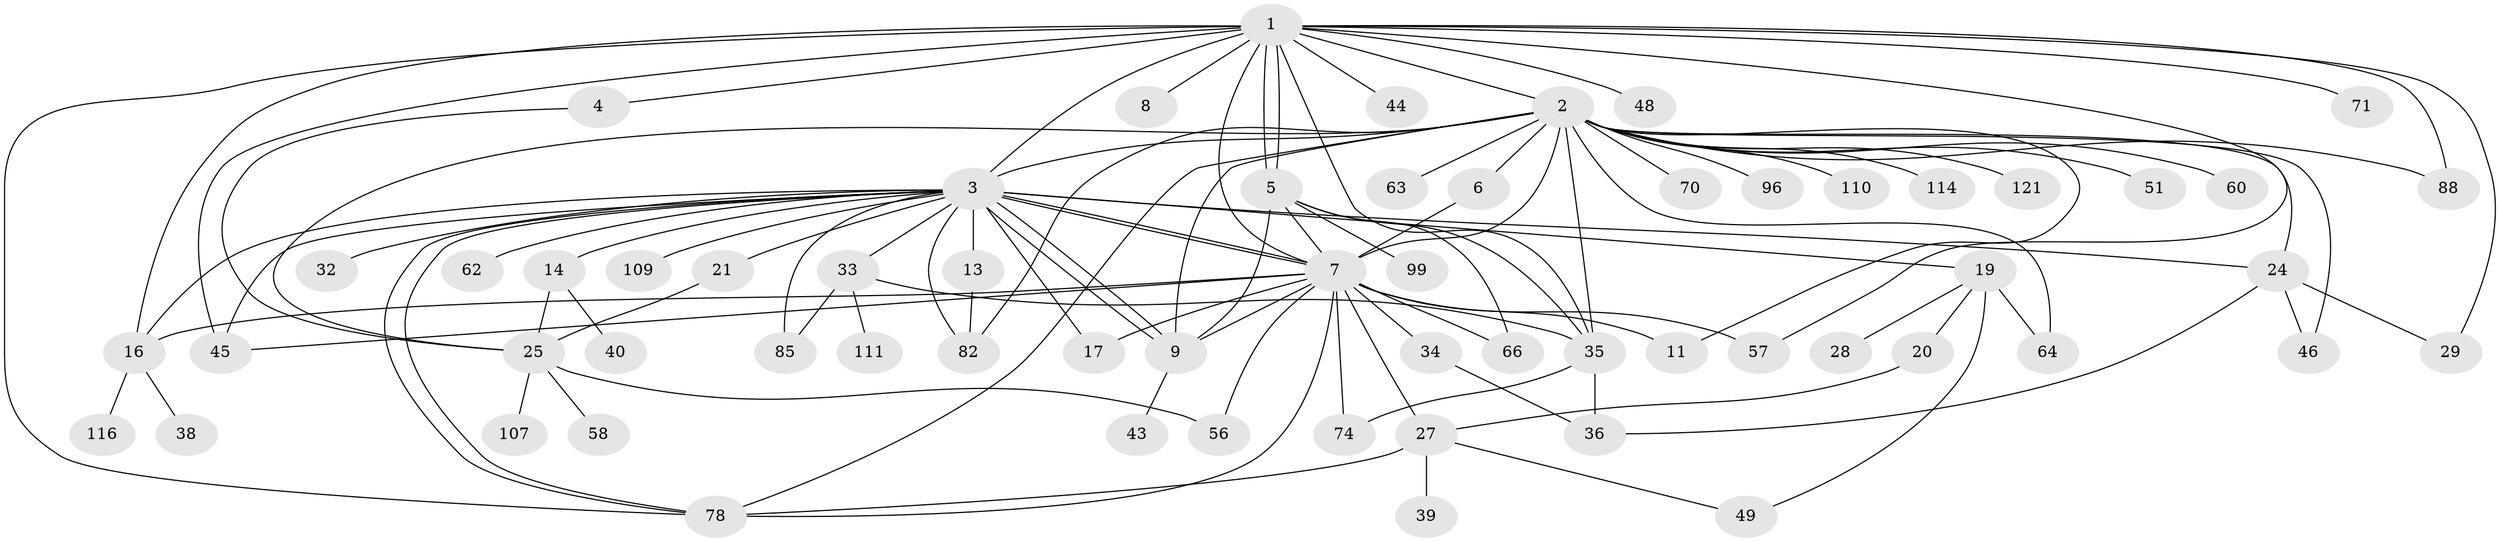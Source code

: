 // original degree distribution, {19: 0.00819672131147541, 24: 0.00819672131147541, 26: 0.00819672131147541, 2: 0.23770491803278687, 8: 0.01639344262295082, 15: 0.00819672131147541, 1: 0.4426229508196721, 3: 0.11475409836065574, 4: 0.07377049180327869, 7: 0.040983606557377046, 5: 0.02459016393442623, 6: 0.00819672131147541, 10: 0.00819672131147541}
// Generated by graph-tools (version 1.1) at 2025/14/03/09/25 04:14:36]
// undirected, 61 vertices, 104 edges
graph export_dot {
graph [start="1"]
  node [color=gray90,style=filled];
  1;
  2 [super="+22+53"];
  3 [super="+18+23+55"];
  4;
  5;
  6;
  7 [super="+95+87+15+26+67+52+68"];
  8;
  9 [super="+90+10+12+76"];
  11 [super="+30"];
  13;
  14;
  16 [super="+50+54"];
  17 [super="+102+31"];
  19 [super="+89+92"];
  20;
  21 [super="+73"];
  24 [super="+84+101"];
  25 [super="+65"];
  27 [super="+77+61"];
  28;
  29;
  32;
  33 [super="+37"];
  34;
  35 [super="+41+42+104"];
  36 [super="+47+80+79"];
  38;
  39;
  40;
  43;
  44;
  45 [super="+122+108+94"];
  46 [super="+120"];
  48;
  49;
  51;
  56 [super="+113"];
  57;
  58;
  60;
  62;
  63;
  64 [super="+72"];
  66 [super="+105"];
  70 [super="+103+97"];
  71;
  74;
  78 [super="+86+106+93"];
  82 [super="+112"];
  85;
  88;
  96;
  99;
  107;
  109;
  110;
  111;
  114;
  116;
  121;
  1 -- 2;
  1 -- 3 [weight=3];
  1 -- 4;
  1 -- 5;
  1 -- 5;
  1 -- 7;
  1 -- 8;
  1 -- 16;
  1 -- 29;
  1 -- 35;
  1 -- 44;
  1 -- 45;
  1 -- 48;
  1 -- 57;
  1 -- 71;
  1 -- 78;
  1 -- 88;
  2 -- 3 [weight=2];
  2 -- 6;
  2 -- 7 [weight=3];
  2 -- 11;
  2 -- 25;
  2 -- 46;
  2 -- 51;
  2 -- 60;
  2 -- 63;
  2 -- 64;
  2 -- 70;
  2 -- 82;
  2 -- 88;
  2 -- 96;
  2 -- 110;
  2 -- 114;
  2 -- 121;
  2 -- 78;
  2 -- 24;
  2 -- 35;
  2 -- 9;
  3 -- 7;
  3 -- 7;
  3 -- 9;
  3 -- 9;
  3 -- 13;
  3 -- 14;
  3 -- 17;
  3 -- 19;
  3 -- 21;
  3 -- 24 [weight=2];
  3 -- 32;
  3 -- 45 [weight=2];
  3 -- 62;
  3 -- 78;
  3 -- 78;
  3 -- 82;
  3 -- 85;
  3 -- 109;
  3 -- 16;
  3 -- 33;
  4 -- 25;
  5 -- 7 [weight=2];
  5 -- 66;
  5 -- 99;
  5 -- 35;
  5 -- 9;
  6 -- 7;
  7 -- 17;
  7 -- 34;
  7 -- 57;
  7 -- 45 [weight=2];
  7 -- 78;
  7 -- 74;
  7 -- 27 [weight=3];
  7 -- 11 [weight=2];
  7 -- 16;
  7 -- 66;
  7 -- 9;
  7 -- 56;
  9 -- 43;
  13 -- 82;
  14 -- 25;
  14 -- 40;
  16 -- 38;
  16 -- 116;
  19 -- 20;
  19 -- 28;
  19 -- 49;
  19 -- 64;
  20 -- 27;
  21 -- 25;
  24 -- 29;
  24 -- 46;
  24 -- 36;
  25 -- 56;
  25 -- 58;
  25 -- 107;
  27 -- 39;
  27 -- 49;
  27 -- 78;
  33 -- 35;
  33 -- 85;
  33 -- 111;
  34 -- 36;
  35 -- 36;
  35 -- 74;
}
